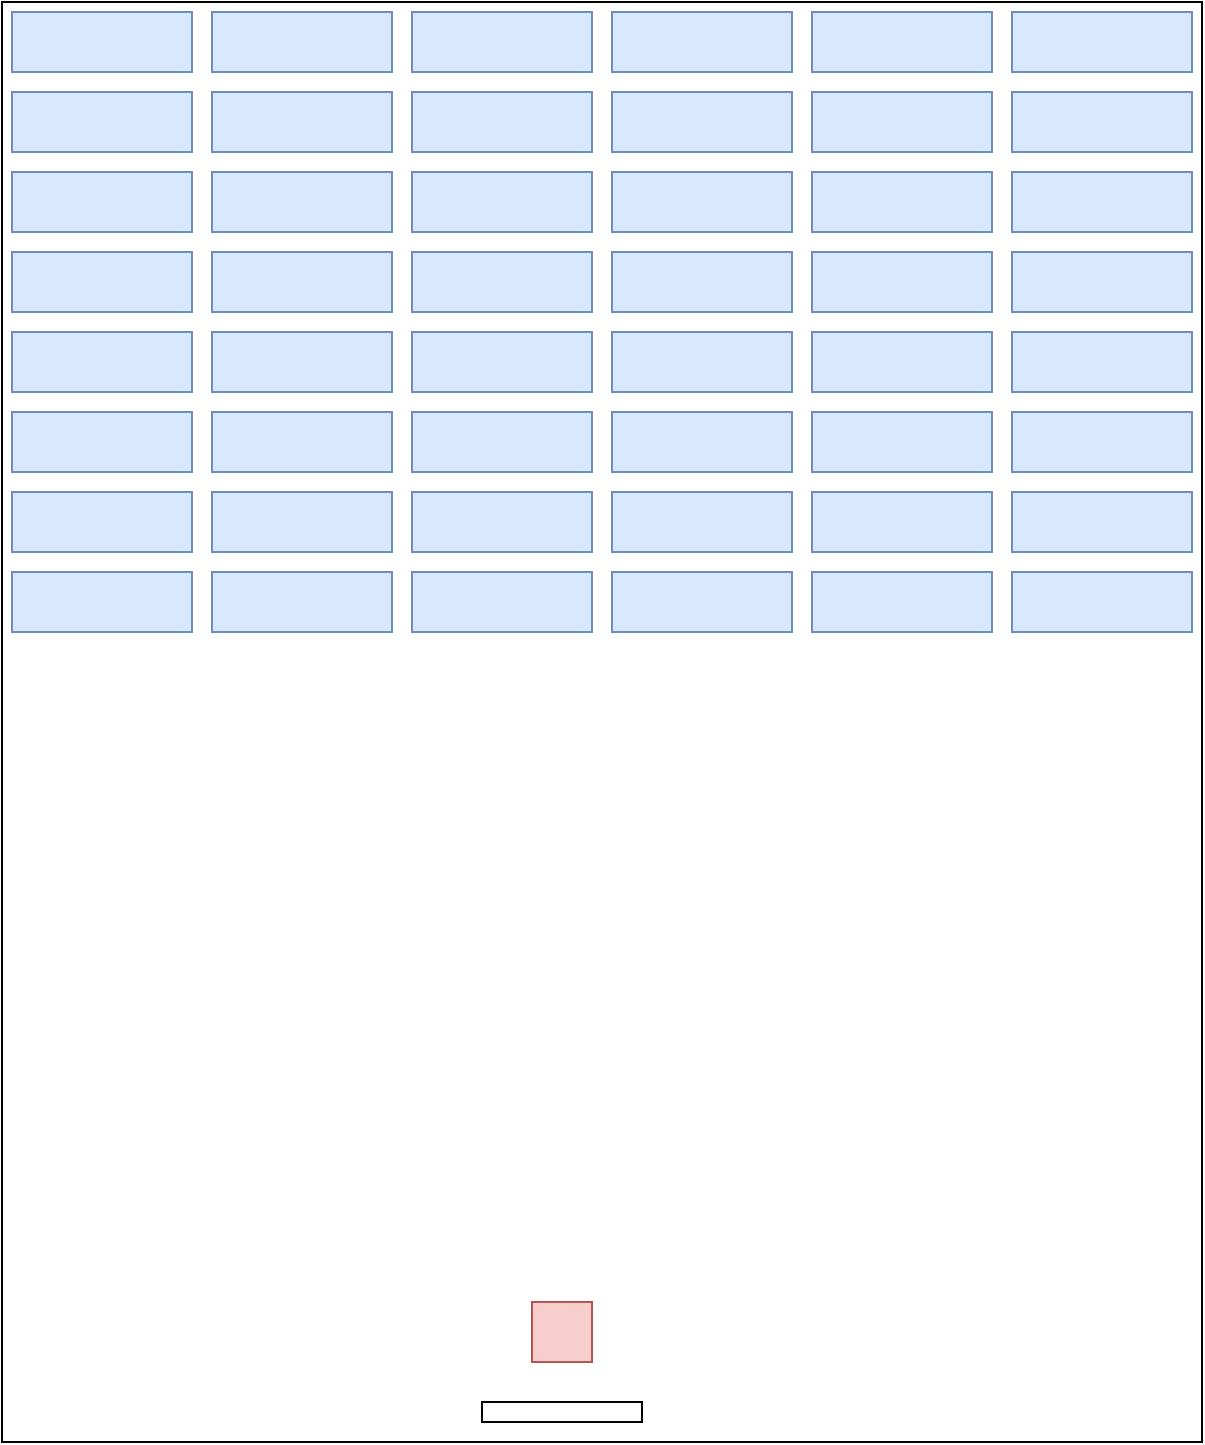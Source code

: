 <mxfile version="13.9.9" type="device"><diagram id="EuN-B7qeH0sru0TLtu0S" name="第 1 页"><mxGraphModel dx="736" dy="949" grid="1" gridSize="10" guides="1" tooltips="1" connect="1" arrows="1" fold="1" page="1" pageScale="1" pageWidth="827" pageHeight="1169" math="0" shadow="0"><root><mxCell id="0"/><mxCell id="1" parent="0"/><mxCell id="BuPJiCycuos5VXpUUXew-1" value="" style="rounded=0;whiteSpace=wrap;html=1;" vertex="1" parent="1"><mxGeometry width="600" height="720" as="geometry"/></mxCell><mxCell id="BuPJiCycuos5VXpUUXew-2" value="" style="rounded=0;whiteSpace=wrap;html=1;" vertex="1" parent="1"><mxGeometry x="240" y="700" width="80" height="10" as="geometry"/></mxCell><mxCell id="BuPJiCycuos5VXpUUXew-4" value="" style="rounded=0;whiteSpace=wrap;html=1;fillColor=#f8cecc;strokeColor=#b85450;" vertex="1" parent="1"><mxGeometry x="265" y="650" width="30" height="30" as="geometry"/></mxCell><mxCell id="BuPJiCycuos5VXpUUXew-5" value="" style="rounded=0;whiteSpace=wrap;html=1;fillColor=#dae8fc;strokeColor=#6c8ebf;" vertex="1" parent="1"><mxGeometry x="5" y="285" width="90" height="30" as="geometry"/></mxCell><mxCell id="BuPJiCycuos5VXpUUXew-6" value="" style="rounded=0;whiteSpace=wrap;html=1;fillColor=#dae8fc;strokeColor=#6c8ebf;" vertex="1" parent="1"><mxGeometry x="105" y="285" width="90" height="30" as="geometry"/></mxCell><mxCell id="BuPJiCycuos5VXpUUXew-7" value="" style="rounded=0;whiteSpace=wrap;html=1;fillColor=#dae8fc;strokeColor=#6c8ebf;" vertex="1" parent="1"><mxGeometry x="205" y="285" width="90" height="30" as="geometry"/></mxCell><mxCell id="BuPJiCycuos5VXpUUXew-8" value="" style="rounded=0;whiteSpace=wrap;html=1;fillColor=#dae8fc;strokeColor=#6c8ebf;" vertex="1" parent="1"><mxGeometry x="305" y="285" width="90" height="30" as="geometry"/></mxCell><mxCell id="BuPJiCycuos5VXpUUXew-9" value="" style="rounded=0;whiteSpace=wrap;html=1;fillColor=#dae8fc;strokeColor=#6c8ebf;" vertex="1" parent="1"><mxGeometry x="405" y="285" width="90" height="30" as="geometry"/></mxCell><mxCell id="BuPJiCycuos5VXpUUXew-10" value="" style="rounded=0;whiteSpace=wrap;html=1;fillColor=#dae8fc;strokeColor=#6c8ebf;" vertex="1" parent="1"><mxGeometry x="505" y="285" width="90" height="30" as="geometry"/></mxCell><mxCell id="BuPJiCycuos5VXpUUXew-11" value="" style="rounded=0;whiteSpace=wrap;html=1;fillColor=#dae8fc;strokeColor=#6c8ebf;" vertex="1" parent="1"><mxGeometry x="5" y="245" width="90" height="30" as="geometry"/></mxCell><mxCell id="BuPJiCycuos5VXpUUXew-12" value="" style="rounded=0;whiteSpace=wrap;html=1;fillColor=#dae8fc;strokeColor=#6c8ebf;" vertex="1" parent="1"><mxGeometry x="105" y="245" width="90" height="30" as="geometry"/></mxCell><mxCell id="BuPJiCycuos5VXpUUXew-13" value="" style="rounded=0;whiteSpace=wrap;html=1;fillColor=#dae8fc;strokeColor=#6c8ebf;" vertex="1" parent="1"><mxGeometry x="205" y="245" width="90" height="30" as="geometry"/></mxCell><mxCell id="BuPJiCycuos5VXpUUXew-14" value="" style="rounded=0;whiteSpace=wrap;html=1;fillColor=#dae8fc;strokeColor=#6c8ebf;" vertex="1" parent="1"><mxGeometry x="305" y="245" width="90" height="30" as="geometry"/></mxCell><mxCell id="BuPJiCycuos5VXpUUXew-15" value="" style="rounded=0;whiteSpace=wrap;html=1;fillColor=#dae8fc;strokeColor=#6c8ebf;" vertex="1" parent="1"><mxGeometry x="405" y="245" width="90" height="30" as="geometry"/></mxCell><mxCell id="BuPJiCycuos5VXpUUXew-16" value="" style="rounded=0;whiteSpace=wrap;html=1;fillColor=#dae8fc;strokeColor=#6c8ebf;" vertex="1" parent="1"><mxGeometry x="505" y="245" width="90" height="30" as="geometry"/></mxCell><mxCell id="BuPJiCycuos5VXpUUXew-17" value="" style="rounded=0;whiteSpace=wrap;html=1;fillColor=#dae8fc;strokeColor=#6c8ebf;" vertex="1" parent="1"><mxGeometry x="5" y="205" width="90" height="30" as="geometry"/></mxCell><mxCell id="BuPJiCycuos5VXpUUXew-18" value="" style="rounded=0;whiteSpace=wrap;html=1;fillColor=#dae8fc;strokeColor=#6c8ebf;" vertex="1" parent="1"><mxGeometry x="105" y="205" width="90" height="30" as="geometry"/></mxCell><mxCell id="BuPJiCycuos5VXpUUXew-19" value="" style="rounded=0;whiteSpace=wrap;html=1;fillColor=#dae8fc;strokeColor=#6c8ebf;" vertex="1" parent="1"><mxGeometry x="205" y="205" width="90" height="30" as="geometry"/></mxCell><mxCell id="BuPJiCycuos5VXpUUXew-20" value="" style="rounded=0;whiteSpace=wrap;html=1;fillColor=#dae8fc;strokeColor=#6c8ebf;" vertex="1" parent="1"><mxGeometry x="305" y="205" width="90" height="30" as="geometry"/></mxCell><mxCell id="BuPJiCycuos5VXpUUXew-21" value="" style="rounded=0;whiteSpace=wrap;html=1;fillColor=#dae8fc;strokeColor=#6c8ebf;" vertex="1" parent="1"><mxGeometry x="405" y="205" width="90" height="30" as="geometry"/></mxCell><mxCell id="BuPJiCycuos5VXpUUXew-22" value="" style="rounded=0;whiteSpace=wrap;html=1;fillColor=#dae8fc;strokeColor=#6c8ebf;" vertex="1" parent="1"><mxGeometry x="505" y="205" width="90" height="30" as="geometry"/></mxCell><mxCell id="BuPJiCycuos5VXpUUXew-23" value="" style="rounded=0;whiteSpace=wrap;html=1;fillColor=#dae8fc;strokeColor=#6c8ebf;" vertex="1" parent="1"><mxGeometry x="5" y="165" width="90" height="30" as="geometry"/></mxCell><mxCell id="BuPJiCycuos5VXpUUXew-24" value="" style="rounded=0;whiteSpace=wrap;html=1;fillColor=#dae8fc;strokeColor=#6c8ebf;" vertex="1" parent="1"><mxGeometry x="105" y="165" width="90" height="30" as="geometry"/></mxCell><mxCell id="BuPJiCycuos5VXpUUXew-25" value="" style="rounded=0;whiteSpace=wrap;html=1;fillColor=#dae8fc;strokeColor=#6c8ebf;" vertex="1" parent="1"><mxGeometry x="205" y="165" width="90" height="30" as="geometry"/></mxCell><mxCell id="BuPJiCycuos5VXpUUXew-26" value="" style="rounded=0;whiteSpace=wrap;html=1;fillColor=#dae8fc;strokeColor=#6c8ebf;" vertex="1" parent="1"><mxGeometry x="305" y="165" width="90" height="30" as="geometry"/></mxCell><mxCell id="BuPJiCycuos5VXpUUXew-27" value="" style="rounded=0;whiteSpace=wrap;html=1;fillColor=#dae8fc;strokeColor=#6c8ebf;" vertex="1" parent="1"><mxGeometry x="405" y="165" width="90" height="30" as="geometry"/></mxCell><mxCell id="BuPJiCycuos5VXpUUXew-28" value="" style="rounded=0;whiteSpace=wrap;html=1;fillColor=#dae8fc;strokeColor=#6c8ebf;" vertex="1" parent="1"><mxGeometry x="505" y="165" width="90" height="30" as="geometry"/></mxCell><mxCell id="BuPJiCycuos5VXpUUXew-29" value="" style="rounded=0;whiteSpace=wrap;html=1;fillColor=#dae8fc;strokeColor=#6c8ebf;" vertex="1" parent="1"><mxGeometry x="5" y="125" width="90" height="30" as="geometry"/></mxCell><mxCell id="BuPJiCycuos5VXpUUXew-30" value="" style="rounded=0;whiteSpace=wrap;html=1;fillColor=#dae8fc;strokeColor=#6c8ebf;" vertex="1" parent="1"><mxGeometry x="105" y="125" width="90" height="30" as="geometry"/></mxCell><mxCell id="BuPJiCycuos5VXpUUXew-31" value="" style="rounded=0;whiteSpace=wrap;html=1;fillColor=#dae8fc;strokeColor=#6c8ebf;" vertex="1" parent="1"><mxGeometry x="205" y="125" width="90" height="30" as="geometry"/></mxCell><mxCell id="BuPJiCycuos5VXpUUXew-32" value="" style="rounded=0;whiteSpace=wrap;html=1;fillColor=#dae8fc;strokeColor=#6c8ebf;" vertex="1" parent="1"><mxGeometry x="305" y="125" width="90" height="30" as="geometry"/></mxCell><mxCell id="BuPJiCycuos5VXpUUXew-33" value="" style="rounded=0;whiteSpace=wrap;html=1;fillColor=#dae8fc;strokeColor=#6c8ebf;" vertex="1" parent="1"><mxGeometry x="405" y="125" width="90" height="30" as="geometry"/></mxCell><mxCell id="BuPJiCycuos5VXpUUXew-34" value="" style="rounded=0;whiteSpace=wrap;html=1;fillColor=#dae8fc;strokeColor=#6c8ebf;" vertex="1" parent="1"><mxGeometry x="505" y="125" width="90" height="30" as="geometry"/></mxCell><mxCell id="BuPJiCycuos5VXpUUXew-35" value="" style="rounded=0;whiteSpace=wrap;html=1;fillColor=#dae8fc;strokeColor=#6c8ebf;" vertex="1" parent="1"><mxGeometry x="5" y="85" width="90" height="30" as="geometry"/></mxCell><mxCell id="BuPJiCycuos5VXpUUXew-36" value="" style="rounded=0;whiteSpace=wrap;html=1;fillColor=#dae8fc;strokeColor=#6c8ebf;" vertex="1" parent="1"><mxGeometry x="105" y="85" width="90" height="30" as="geometry"/></mxCell><mxCell id="BuPJiCycuos5VXpUUXew-37" value="" style="rounded=0;whiteSpace=wrap;html=1;fillColor=#dae8fc;strokeColor=#6c8ebf;" vertex="1" parent="1"><mxGeometry x="205" y="85" width="90" height="30" as="geometry"/></mxCell><mxCell id="BuPJiCycuos5VXpUUXew-38" value="" style="rounded=0;whiteSpace=wrap;html=1;fillColor=#dae8fc;strokeColor=#6c8ebf;" vertex="1" parent="1"><mxGeometry x="305" y="85" width="90" height="30" as="geometry"/></mxCell><mxCell id="BuPJiCycuos5VXpUUXew-39" value="" style="rounded=0;whiteSpace=wrap;html=1;fillColor=#dae8fc;strokeColor=#6c8ebf;" vertex="1" parent="1"><mxGeometry x="405" y="85" width="90" height="30" as="geometry"/></mxCell><mxCell id="BuPJiCycuos5VXpUUXew-40" value="" style="rounded=0;whiteSpace=wrap;html=1;fillColor=#dae8fc;strokeColor=#6c8ebf;" vertex="1" parent="1"><mxGeometry x="505" y="85" width="90" height="30" as="geometry"/></mxCell><mxCell id="BuPJiCycuos5VXpUUXew-41" value="" style="rounded=0;whiteSpace=wrap;html=1;fillColor=#dae8fc;strokeColor=#6c8ebf;" vertex="1" parent="1"><mxGeometry x="5" y="45" width="90" height="30" as="geometry"/></mxCell><mxCell id="BuPJiCycuos5VXpUUXew-42" value="" style="rounded=0;whiteSpace=wrap;html=1;fillColor=#dae8fc;strokeColor=#6c8ebf;" vertex="1" parent="1"><mxGeometry x="105" y="45" width="90" height="30" as="geometry"/></mxCell><mxCell id="BuPJiCycuos5VXpUUXew-43" value="" style="rounded=0;whiteSpace=wrap;html=1;fillColor=#dae8fc;strokeColor=#6c8ebf;" vertex="1" parent="1"><mxGeometry x="205" y="45" width="90" height="30" as="geometry"/></mxCell><mxCell id="BuPJiCycuos5VXpUUXew-44" value="" style="rounded=0;whiteSpace=wrap;html=1;fillColor=#dae8fc;strokeColor=#6c8ebf;" vertex="1" parent="1"><mxGeometry x="305" y="45" width="90" height="30" as="geometry"/></mxCell><mxCell id="BuPJiCycuos5VXpUUXew-45" value="" style="rounded=0;whiteSpace=wrap;html=1;fillColor=#dae8fc;strokeColor=#6c8ebf;" vertex="1" parent="1"><mxGeometry x="405" y="45" width="90" height="30" as="geometry"/></mxCell><mxCell id="BuPJiCycuos5VXpUUXew-46" value="" style="rounded=0;whiteSpace=wrap;html=1;fillColor=#dae8fc;strokeColor=#6c8ebf;" vertex="1" parent="1"><mxGeometry x="505" y="45" width="90" height="30" as="geometry"/></mxCell><mxCell id="BuPJiCycuos5VXpUUXew-47" value="" style="rounded=0;whiteSpace=wrap;html=1;fillColor=#dae8fc;strokeColor=#6c8ebf;" vertex="1" parent="1"><mxGeometry x="5" y="5" width="90" height="30" as="geometry"/></mxCell><mxCell id="BuPJiCycuos5VXpUUXew-48" value="" style="rounded=0;whiteSpace=wrap;html=1;fillColor=#dae8fc;strokeColor=#6c8ebf;" vertex="1" parent="1"><mxGeometry x="105" y="5" width="90" height="30" as="geometry"/></mxCell><mxCell id="BuPJiCycuos5VXpUUXew-49" value="" style="rounded=0;whiteSpace=wrap;html=1;fillColor=#dae8fc;strokeColor=#6c8ebf;" vertex="1" parent="1"><mxGeometry x="205" y="5" width="90" height="30" as="geometry"/></mxCell><mxCell id="BuPJiCycuos5VXpUUXew-50" value="" style="rounded=0;whiteSpace=wrap;html=1;fillColor=#dae8fc;strokeColor=#6c8ebf;" vertex="1" parent="1"><mxGeometry x="305" y="5" width="90" height="30" as="geometry"/></mxCell><mxCell id="BuPJiCycuos5VXpUUXew-51" value="" style="rounded=0;whiteSpace=wrap;html=1;fillColor=#dae8fc;strokeColor=#6c8ebf;" vertex="1" parent="1"><mxGeometry x="405" y="5" width="90" height="30" as="geometry"/></mxCell><mxCell id="BuPJiCycuos5VXpUUXew-52" value="" style="rounded=0;whiteSpace=wrap;html=1;fillColor=#dae8fc;strokeColor=#6c8ebf;" vertex="1" parent="1"><mxGeometry x="505" y="5" width="90" height="30" as="geometry"/></mxCell></root></mxGraphModel></diagram></mxfile>